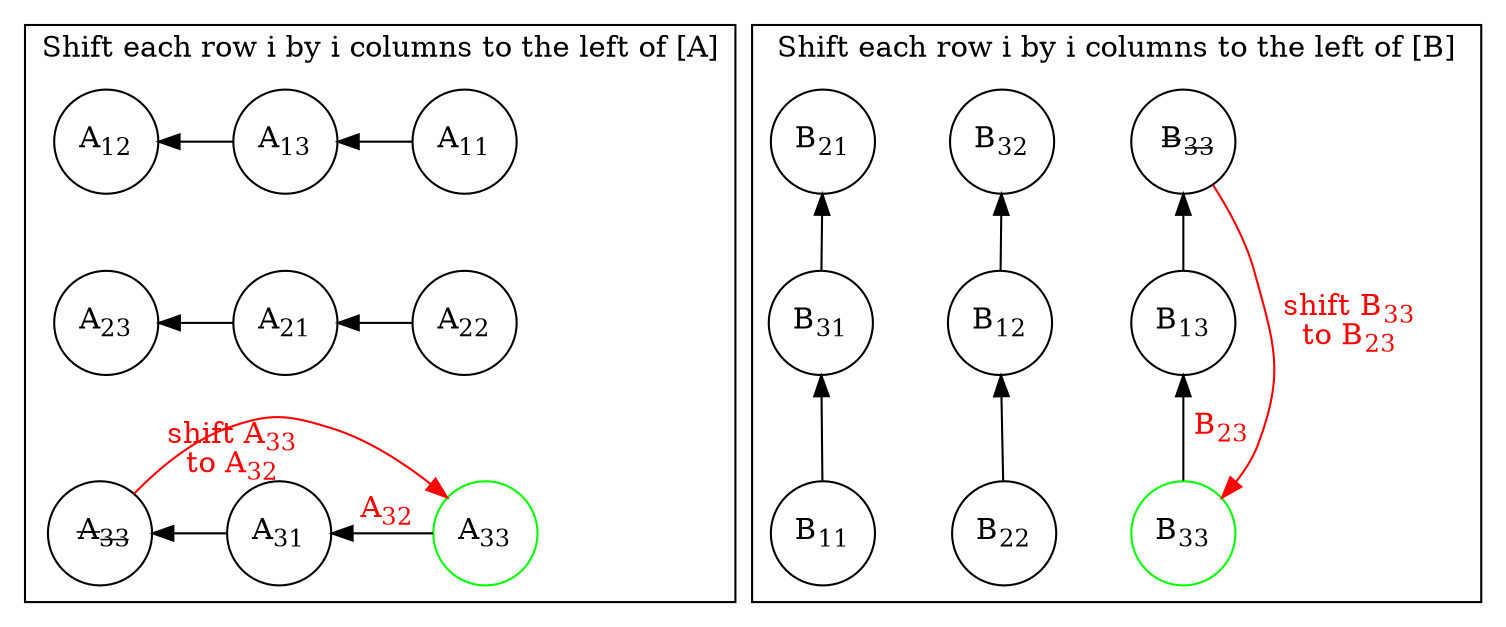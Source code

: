digraph G {
 // splines="line";
  node [shape=circle,
      fixedsize=true, # don't allow nodes to change sizes dynamically
      width=0.7, nodesep = 0.5, ranksep = 0.5];
  
  subgraph cluster_0 {
   
    edge[dir="back"];//, style=invis];
    a[label = <A<SUB>12</SUB>>];
    b[label = <A<SUB>13</SUB>>];
    c[label = <A<SUB>11</SUB>>];
    //d[label = <A<SUB>21</SUB>>, color = green];
//    e[label = <A<SUB>22</SUB>>];
//    f[label = <A<SUB>23</SUB>>];
    g[label = < <S>A<SUB>33</SUB></S>>];
//    h[label = <A<SUB>32</SUB>>];
    i[label = <A<SUB>33</SUB>>, color = green];
    label = "Shift each row i by i columns to the left of [A]";

    d[label = <A<SUB>23</SUB>>];
    f[label = <A<SUB>22</SUB>>];
    e[label = <A<SUB>21</SUB>>];
    //g[label = < <S>A<SUB>31</SUB></S>>];
    h[label = <A<SUB>31</SUB>>];

    a -> b;
    b -> c;
    //a -> c[style=invis];
    a -> d[style=invis];
    c -> f[style=invis];
    f -> d[style=invis];
    d -> e[label = " "];
    e -> f;
    d -> g[style=invis];
        g -> h;
    h -> i[label = < <FONT COLOR="red">A<SUB>32</SUB></FONT>>];
    f -> i[style=invis];
    i -> g[color = red, xlabel = < <FONT COLOR="red">shift A<SUB>33</SUB> <br/>to A<SUB>32</SUB></FONT>>];

    {rank = same; a;b;c}
    {rank = same; d;e;f}
    {rank = same; g;h;i}
  }

  subgraph cluster_1 {
    
    edge [dir="back"];
    a1[label = <B<SUB>21</SUB>>];
   // b1[label = <B<SUB>12</SUB>>];
    c1[label = < <S>B<SUB>33</SUB></S>>];
    d1[label = <B<SUB>31</SUB>>];
//    e1[label = <B<SUB>22</SUB>>];
//    f1[label = <B<SUB>23</SUB>>];
    g1[label = <B<SUB>11</SUB>>];
//    h1[label = <B<SUB>32</SUB>>];
    i1[label = <B<SUB>33</SUB>>, color = green];
    label = "Shift each row i by i columns to the left of [B]"

    b1[label = <B<SUB>32</SUB>>];
    h1[label = <B<SUB>22</SUB>>];
    e1[label = <B<SUB>12</SUB>>];
//    c1[label = < <S>B<SUB>13</SUB></S>>];
    f1[label = <B<SUB>13</SUB>>]

    c1 -> f1;
    f1 -> i1[label = < <FONT COLOR="red">B<SUB>23</SUB></FONT>>];
   // g1 -> a1;//[style=invis];
    b1 -> e1;
    e1 -> h1;
    h1 -> b1[style=invis];
    
    a1 -> b1[style=invis];
    b1 -> c1[style=invis];
    a1 -> d1;
    d1 -> e1[style=invis];
    e1 -> f1[style=invis];
    d1 -> g1;
    g1 -> h1[style=invis];
    h1 -> i1[style=invis];
    i1 -> c1[color = red, label = < <FONT COLOR="red">shift B<SUB>33</SUB> <br/>to B<SUB>23</SUB></FONT>>];

    {rank = same; a1;b1;c1}
    {rank = same; d1;e1;f1}
    {rank = same; g1;h1;i1}
  }

}

